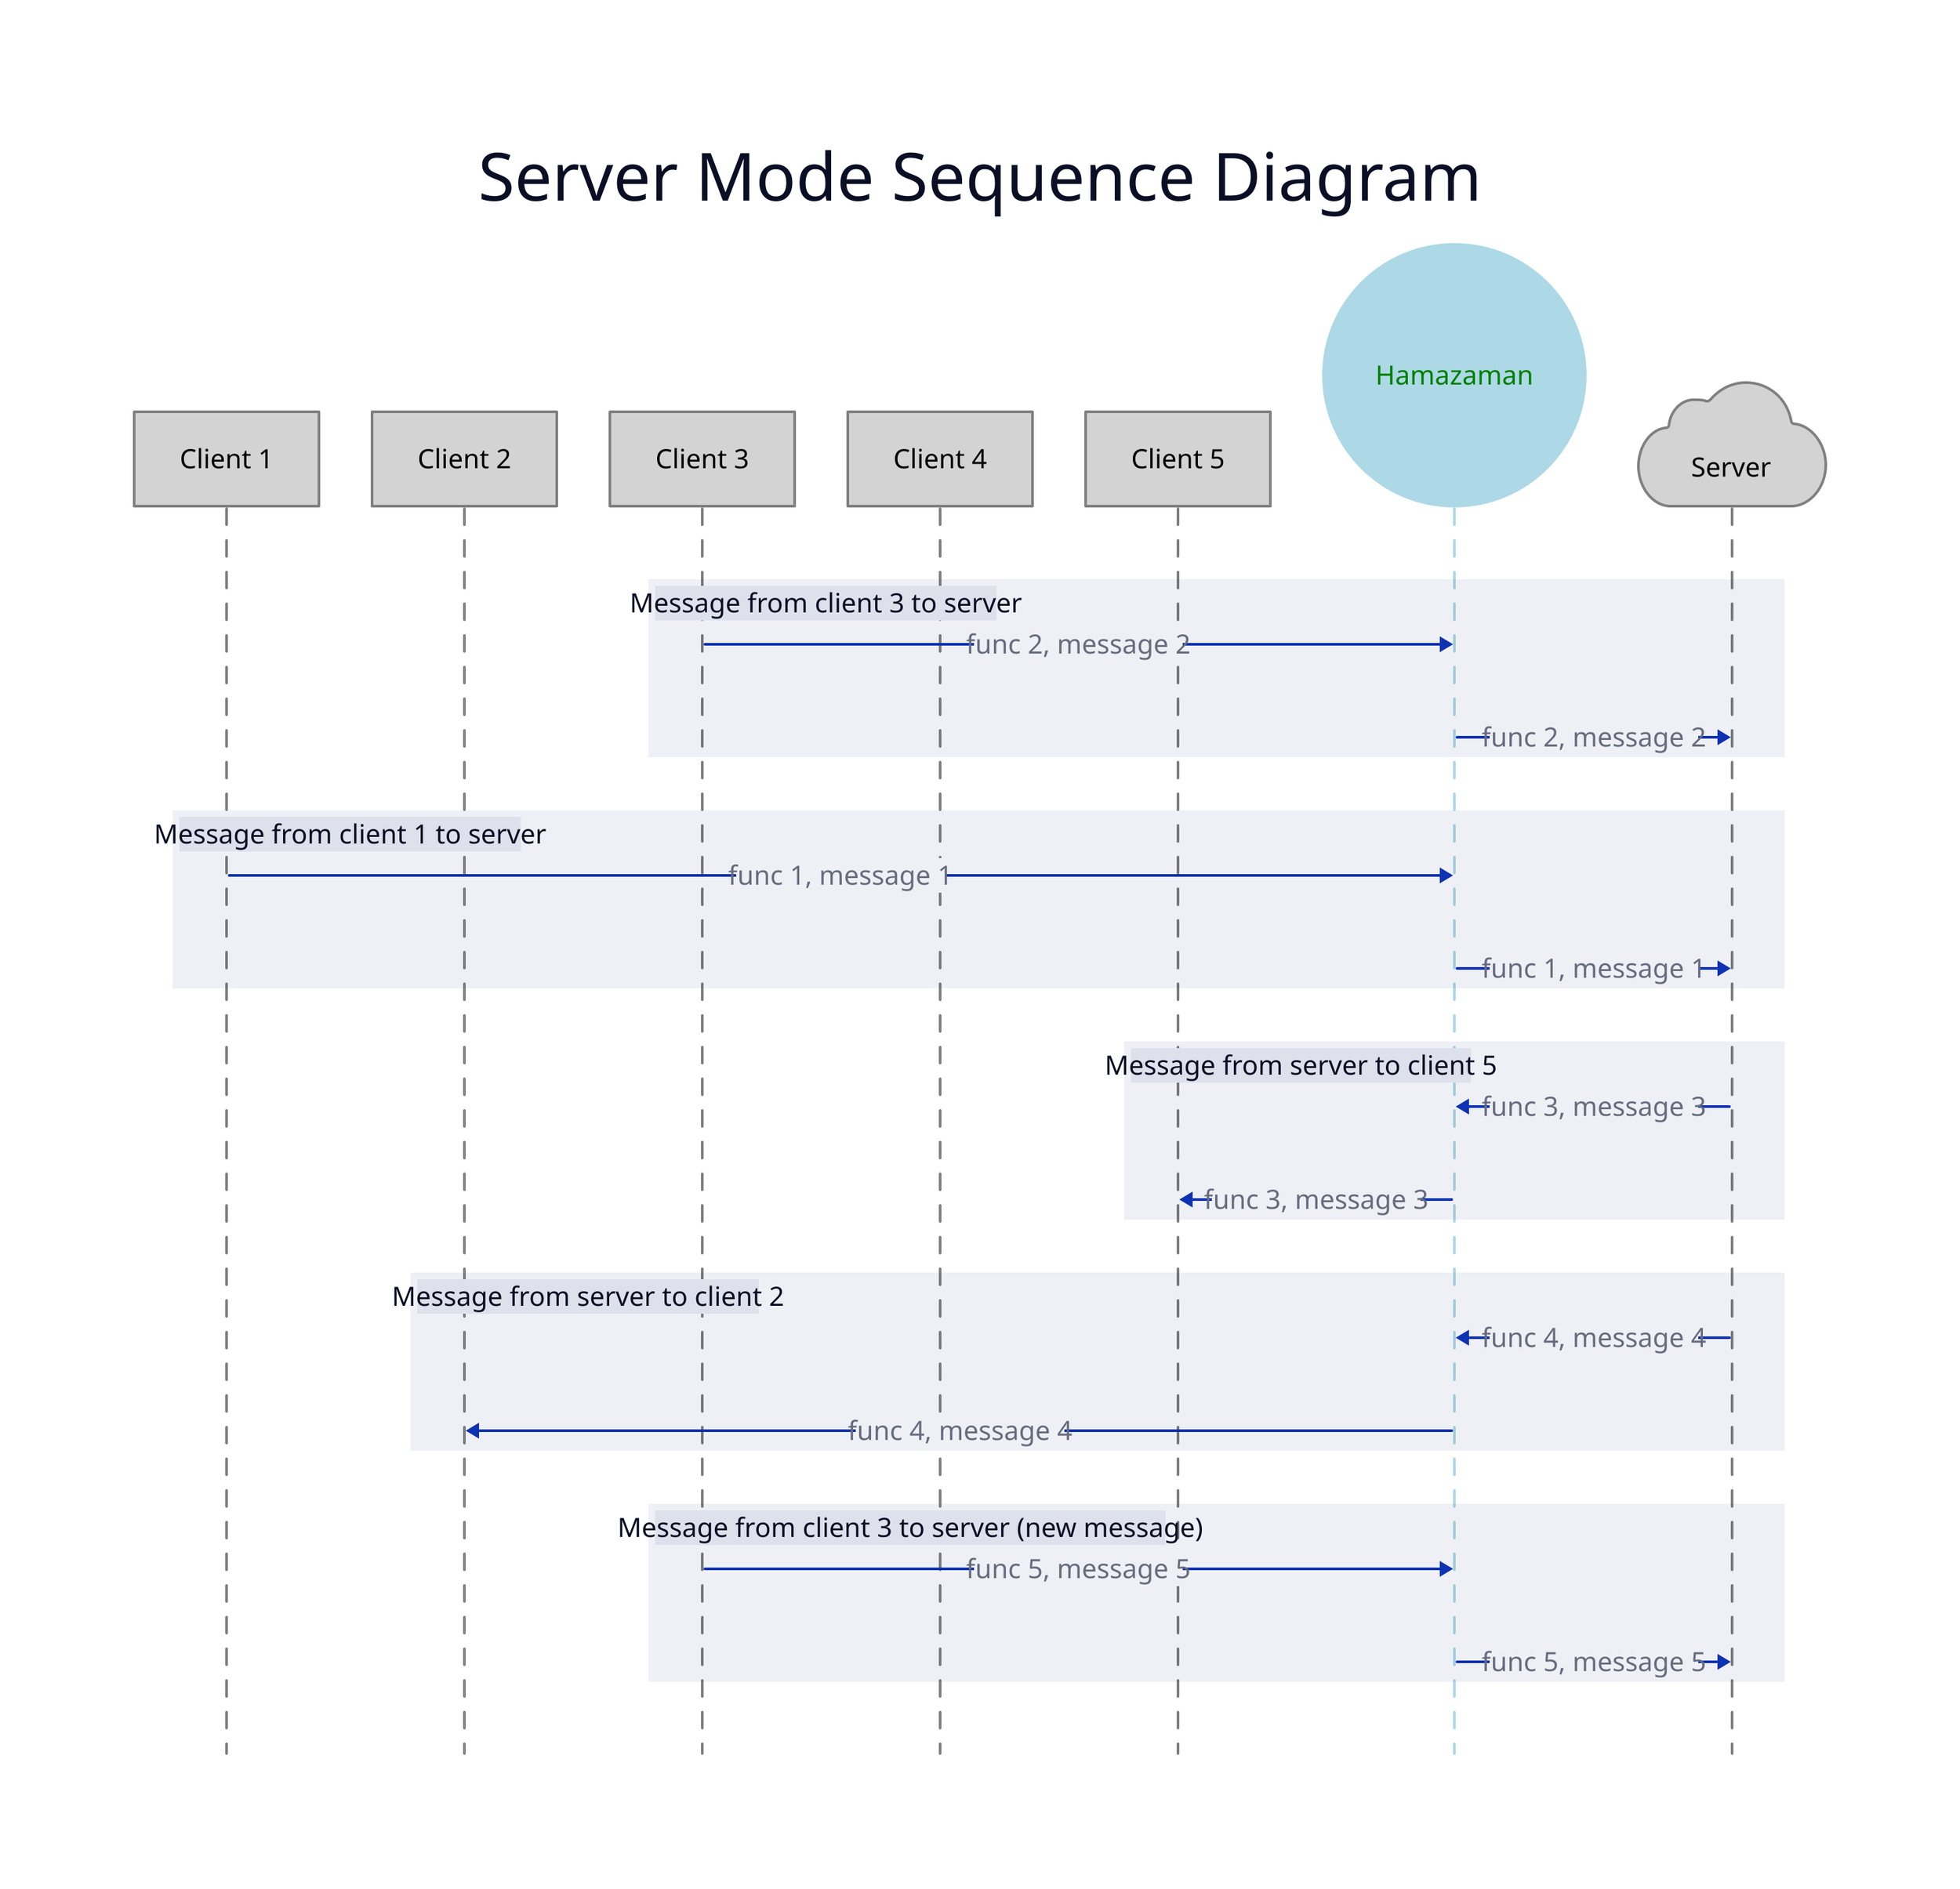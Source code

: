 title1: {
  label: Server Mode Sequence Diagram
  near: top-center
  shape: text
  style: {
    font-size: 50
    bold: true
  }
}

# ## ------- Nodes --------------
shape: sequence_diagram

client1; client2; client3; client4; client5; hamzaman; server;

hamzaman: Hamazaman {
  class: [hamzaman]
}
client1: {
  label: "Client 1"
  class: [client]
}
client2: {
  label: "Client 2"
  class: [client]
}
client3: {
  label: "Client 3"
  class: [client]
}
client4: {
  label: "Client 4"
  class: [client]
}
client5: {
  label: "Client 5"
  class: [client]
}
server: {
  label: "Server"
  class: [server]
}

Message from client 3 to server: {
  class: [arraow]
  client3 -> hamzaman: {
    label: "    func 2, message 2    "
    class: [arraow]
  }
  server <- hamzaman: {
    label: "    func 2, message 2    "
    class: [arraow]
  }
}

Message from client 1 to server: {
  class: [arraow]
  client1 -> hamzaman: {
    label: "    func 1, message 1    "
    class: [arraow]
  }
  server <- hamzaman: {
    label: "    func 1, message 1    "
    class: [arraow]
  }
}

Message from server to client 5: {
  class: [arraow]
  server -> hamzaman: {
    label: "    func 3, message 3    "
    class: [arraow]
  }
  client5 <- hamzaman: {
    label: "    func 3, message 3    "
    class: [arraow]
  }
}

Message from server to client 2: {
  class: [arraow]
  server -> hamzaman: {
    label: "    func 4, message 4    "
    class: [arraow]
  }
  client2 <- hamzaman: {
    label: "    func 4, message 4    "
    class: [arraow]
  }
}

Message from client 3 to server (new message): {
  class: [arraow]
  client3 -> hamzaman: {
    label: "    func 5, message 5    "
    class: [arraow]
  }
  server <- hamzaman: {
    label: "    func 5, message 5    "
    class: [arraow]
  }
}

# ## ------- Classes --------------
classes: {
  client: {
    style: {
      fill: lightgray
      stroke: gray
      font-color: black
      font: mono
      font-size: 20
      bold: true
    }
  }
  server: {
    shape: cloud
    style: {
      fill: lightgray
      stroke: gray
      font-color: black
      font: mono
      font-size: 20
      bold: true
    }
  }
  hamzaman: {
    shape: circle
    style: {
      fill: lightblue
      stroke: lightblue
      font-color: green
      font: mono
      font-size: 20
      bold: true
    }
  }
  arraow: {
    style: {
      font-size: 20
    }
  }
}
